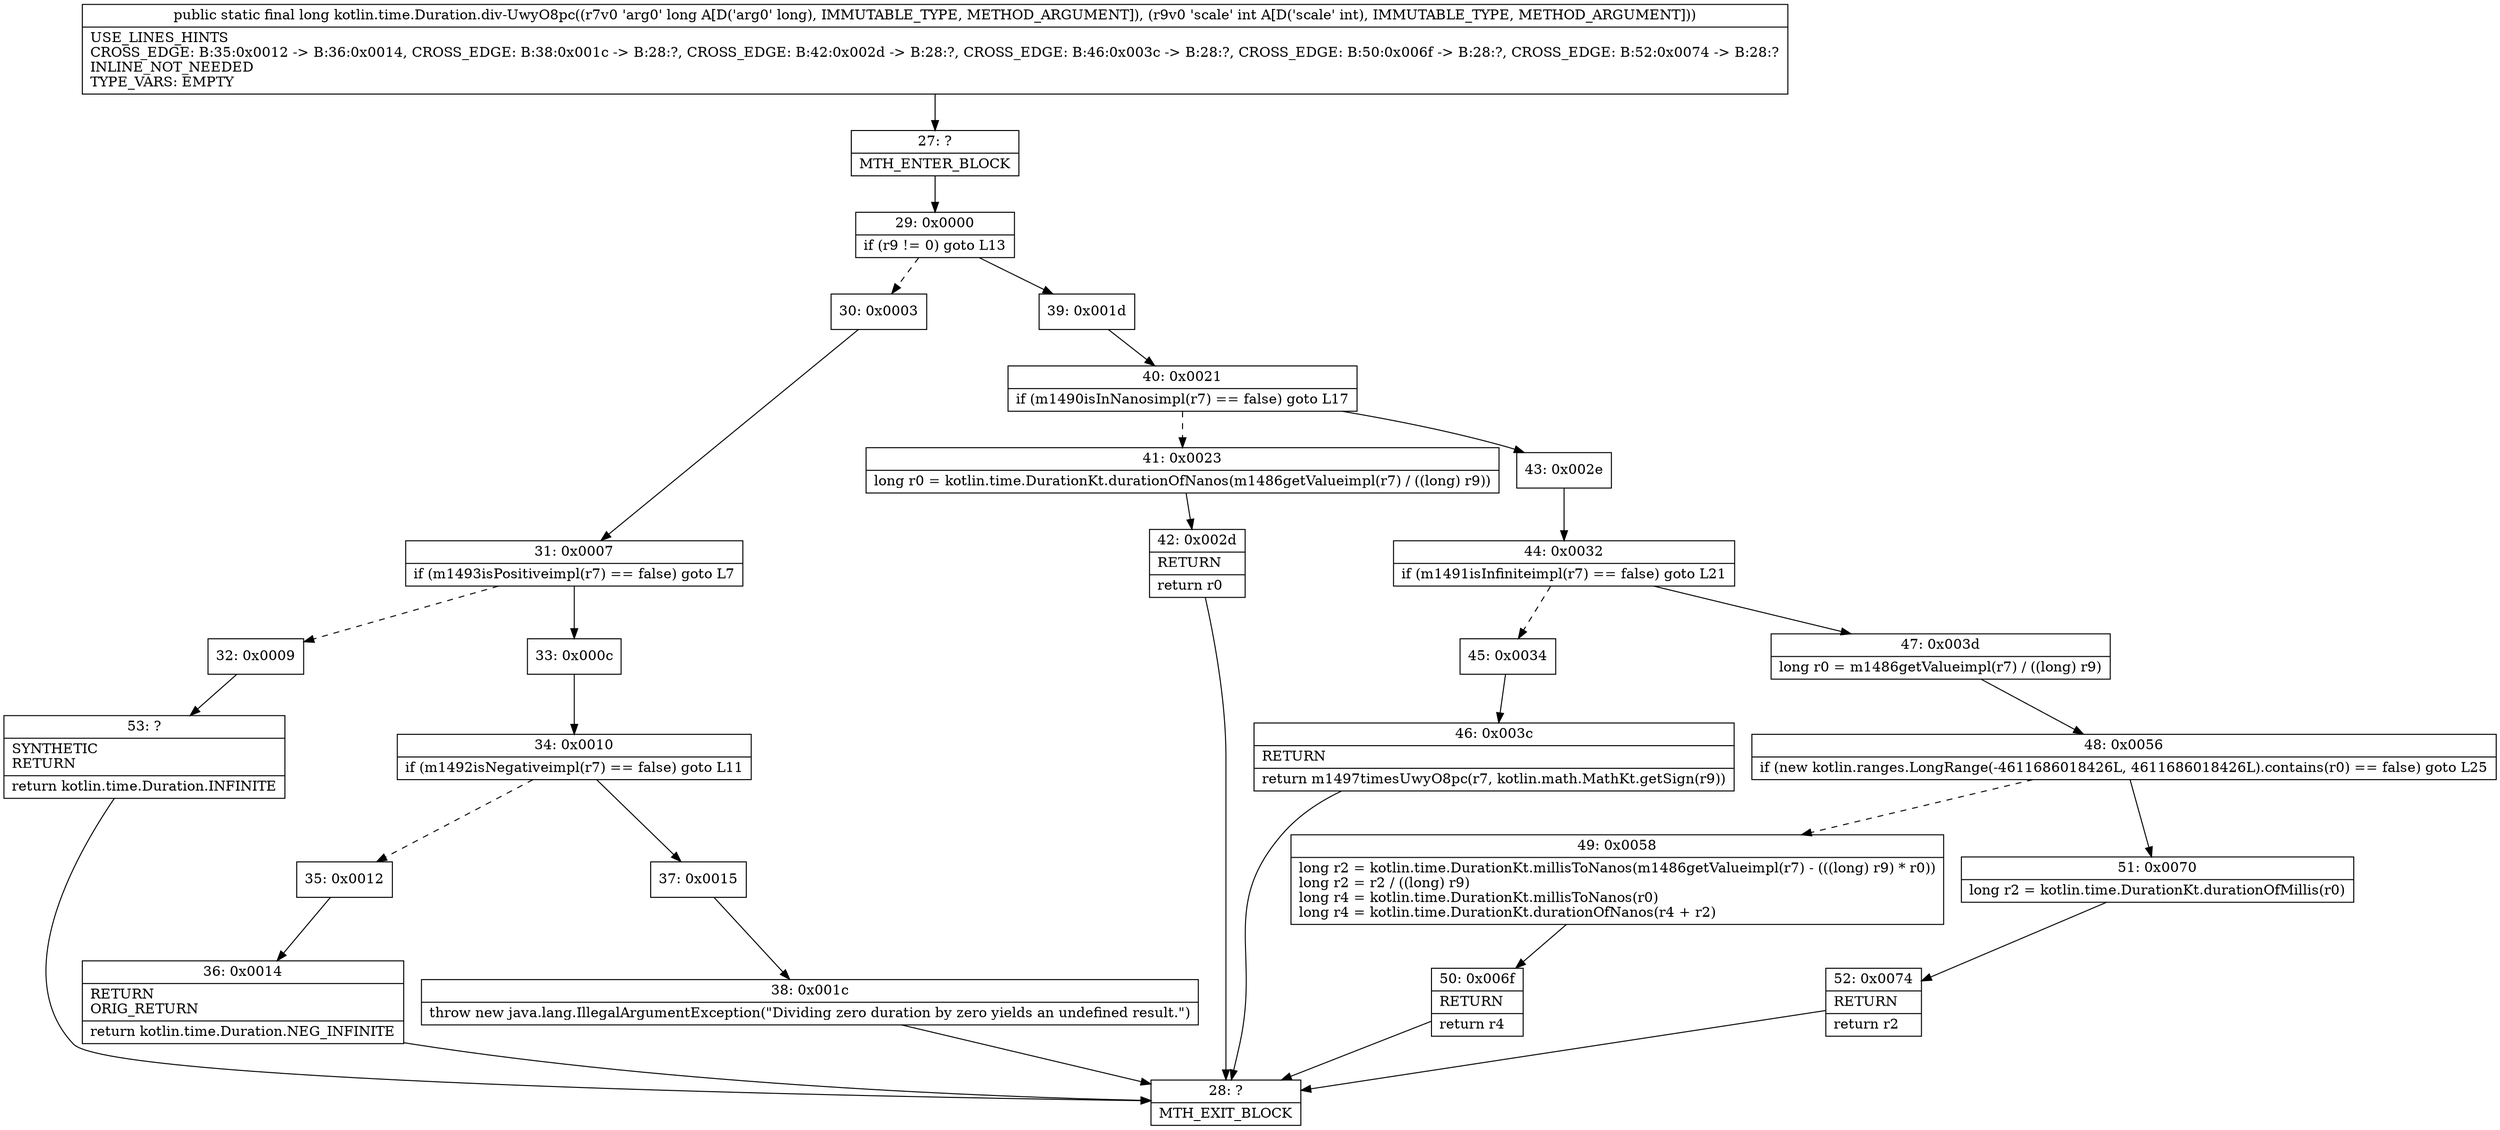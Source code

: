 digraph "CFG forkotlin.time.Duration.div\-UwyO8pc(JI)J" {
Node_27 [shape=record,label="{27\:\ ?|MTH_ENTER_BLOCK\l}"];
Node_29 [shape=record,label="{29\:\ 0x0000|if (r9 != 0) goto L13\l}"];
Node_30 [shape=record,label="{30\:\ 0x0003}"];
Node_31 [shape=record,label="{31\:\ 0x0007|if (m1493isPositiveimpl(r7) == false) goto L7\l}"];
Node_32 [shape=record,label="{32\:\ 0x0009}"];
Node_53 [shape=record,label="{53\:\ ?|SYNTHETIC\lRETURN\l|return kotlin.time.Duration.INFINITE\l}"];
Node_28 [shape=record,label="{28\:\ ?|MTH_EXIT_BLOCK\l}"];
Node_33 [shape=record,label="{33\:\ 0x000c}"];
Node_34 [shape=record,label="{34\:\ 0x0010|if (m1492isNegativeimpl(r7) == false) goto L11\l}"];
Node_35 [shape=record,label="{35\:\ 0x0012}"];
Node_36 [shape=record,label="{36\:\ 0x0014|RETURN\lORIG_RETURN\l|return kotlin.time.Duration.NEG_INFINITE\l}"];
Node_37 [shape=record,label="{37\:\ 0x0015}"];
Node_38 [shape=record,label="{38\:\ 0x001c|throw new java.lang.IllegalArgumentException(\"Dividing zero duration by zero yields an undefined result.\")\l}"];
Node_39 [shape=record,label="{39\:\ 0x001d}"];
Node_40 [shape=record,label="{40\:\ 0x0021|if (m1490isInNanosimpl(r7) == false) goto L17\l}"];
Node_41 [shape=record,label="{41\:\ 0x0023|long r0 = kotlin.time.DurationKt.durationOfNanos(m1486getValueimpl(r7) \/ ((long) r9))\l}"];
Node_42 [shape=record,label="{42\:\ 0x002d|RETURN\l|return r0\l}"];
Node_43 [shape=record,label="{43\:\ 0x002e}"];
Node_44 [shape=record,label="{44\:\ 0x0032|if (m1491isInfiniteimpl(r7) == false) goto L21\l}"];
Node_45 [shape=record,label="{45\:\ 0x0034}"];
Node_46 [shape=record,label="{46\:\ 0x003c|RETURN\l|return m1497timesUwyO8pc(r7, kotlin.math.MathKt.getSign(r9))\l}"];
Node_47 [shape=record,label="{47\:\ 0x003d|long r0 = m1486getValueimpl(r7) \/ ((long) r9)\l}"];
Node_48 [shape=record,label="{48\:\ 0x0056|if (new kotlin.ranges.LongRange(\-4611686018426L, 4611686018426L).contains(r0) == false) goto L25\l}"];
Node_49 [shape=record,label="{49\:\ 0x0058|long r2 = kotlin.time.DurationKt.millisToNanos(m1486getValueimpl(r7) \- (((long) r9) * r0))\llong r2 = r2 \/ ((long) r9)\llong r4 = kotlin.time.DurationKt.millisToNanos(r0)\llong r4 = kotlin.time.DurationKt.durationOfNanos(r4 + r2)\l}"];
Node_50 [shape=record,label="{50\:\ 0x006f|RETURN\l|return r4\l}"];
Node_51 [shape=record,label="{51\:\ 0x0070|long r2 = kotlin.time.DurationKt.durationOfMillis(r0)\l}"];
Node_52 [shape=record,label="{52\:\ 0x0074|RETURN\l|return r2\l}"];
MethodNode[shape=record,label="{public static final long kotlin.time.Duration.div\-UwyO8pc((r7v0 'arg0' long A[D('arg0' long), IMMUTABLE_TYPE, METHOD_ARGUMENT]), (r9v0 'scale' int A[D('scale' int), IMMUTABLE_TYPE, METHOD_ARGUMENT]))  | USE_LINES_HINTS\lCROSS_EDGE: B:35:0x0012 \-\> B:36:0x0014, CROSS_EDGE: B:38:0x001c \-\> B:28:?, CROSS_EDGE: B:42:0x002d \-\> B:28:?, CROSS_EDGE: B:46:0x003c \-\> B:28:?, CROSS_EDGE: B:50:0x006f \-\> B:28:?, CROSS_EDGE: B:52:0x0074 \-\> B:28:?\lINLINE_NOT_NEEDED\lTYPE_VARS: EMPTY\l}"];
MethodNode -> Node_27;Node_27 -> Node_29;
Node_29 -> Node_30[style=dashed];
Node_29 -> Node_39;
Node_30 -> Node_31;
Node_31 -> Node_32[style=dashed];
Node_31 -> Node_33;
Node_32 -> Node_53;
Node_53 -> Node_28;
Node_33 -> Node_34;
Node_34 -> Node_35[style=dashed];
Node_34 -> Node_37;
Node_35 -> Node_36;
Node_36 -> Node_28;
Node_37 -> Node_38;
Node_38 -> Node_28;
Node_39 -> Node_40;
Node_40 -> Node_41[style=dashed];
Node_40 -> Node_43;
Node_41 -> Node_42;
Node_42 -> Node_28;
Node_43 -> Node_44;
Node_44 -> Node_45[style=dashed];
Node_44 -> Node_47;
Node_45 -> Node_46;
Node_46 -> Node_28;
Node_47 -> Node_48;
Node_48 -> Node_49[style=dashed];
Node_48 -> Node_51;
Node_49 -> Node_50;
Node_50 -> Node_28;
Node_51 -> Node_52;
Node_52 -> Node_28;
}

